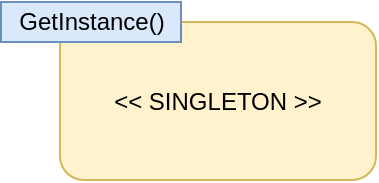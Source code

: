 <mxfile version="12.2.2" type="device" pages="1"><diagram id="qlzBiULMlWLLFCxBozVK" name="Page-1"><mxGraphModel dx="998" dy="548" grid="0" gridSize="10" guides="1" tooltips="1" connect="1" arrows="1" fold="1" page="1" pageScale="1" pageWidth="850" pageHeight="1100" math="0" shadow="0"><root><mxCell id="0"/><mxCell id="1" parent="0"/><mxCell id="FIi98rgZeWezAV_DjpBj-1" value="&amp;lt;&amp;lt; SINGLETON &amp;gt;&amp;gt;" style="rounded=1;whiteSpace=wrap;html=1;fillColor=#fff2cc;strokeColor=#d6b656;" vertex="1" parent="1"><mxGeometry x="375" y="143" width="158" height="79" as="geometry"/></mxCell><mxCell id="FIi98rgZeWezAV_DjpBj-2" value="GetInstance()" style="rounded=0;whiteSpace=wrap;html=1;fillColor=#dae8fc;strokeColor=#6c8ebf;" vertex="1" parent="1"><mxGeometry x="345.5" y="133" width="90" height="20" as="geometry"/></mxCell></root></mxGraphModel></diagram></mxfile>